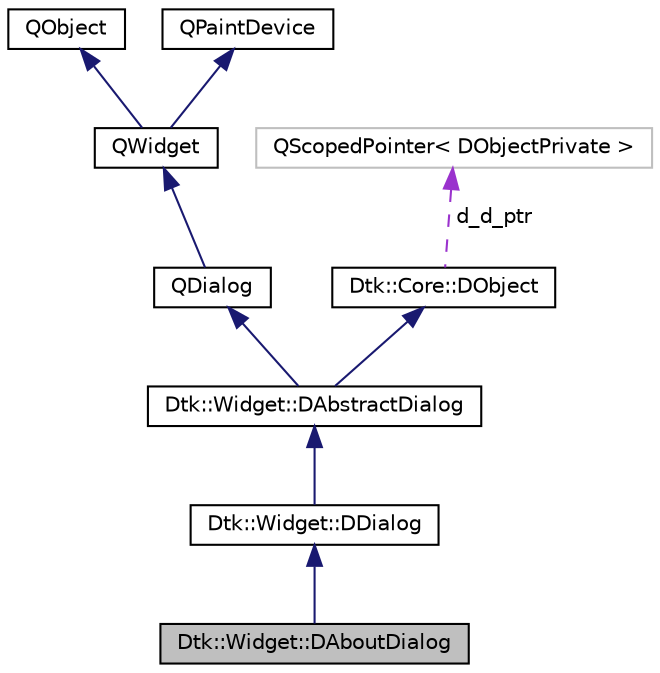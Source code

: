 digraph "Dtk::Widget::DAboutDialog"
{
  edge [fontname="Helvetica",fontsize="10",labelfontname="Helvetica",labelfontsize="10"];
  node [fontname="Helvetica",fontsize="10",shape=record];
  Node8 [label="Dtk::Widget::DAboutDialog",height=0.2,width=0.4,color="black", fillcolor="grey75", style="filled", fontcolor="black"];
  Node9 -> Node8 [dir="back",color="midnightblue",fontsize="10",style="solid",fontname="Helvetica"];
  Node9 [label="Dtk::Widget::DDialog",height=0.2,width=0.4,color="black", fillcolor="white", style="filled",URL="$class_dtk_1_1_widget_1_1_d_dialog.html",tooltip="可以使用 DDialog 类快速创建符合 DDE 风格的简要对话框窗口。 "];
  Node10 -> Node9 [dir="back",color="midnightblue",fontsize="10",style="solid",fontname="Helvetica"];
  Node10 [label="Dtk::Widget::DAbstractDialog",height=0.2,width=0.4,color="black", fillcolor="white", style="filled",URL="$class_dtk_1_1_widget_1_1_d_abstract_dialog.html",tooltip="可以使用 DAbstractDialog 类创建符合 DDE 风格的对话框窗口。 "];
  Node11 -> Node10 [dir="back",color="midnightblue",fontsize="10",style="solid",fontname="Helvetica"];
  Node11 [label="QDialog",height=0.2,width=0.4,color="black", fillcolor="white", style="filled",URL="/home/xmuli/project/dtk/tags/qtwidgets.tags$qdialog.html"];
  Node12 -> Node11 [dir="back",color="midnightblue",fontsize="10",style="solid",fontname="Helvetica"];
  Node12 [label="QWidget",height=0.2,width=0.4,color="black", fillcolor="white", style="filled",URL="/home/xmuli/project/dtk/tags/qtwidgets.tags$qwidget.html"];
  Node13 -> Node12 [dir="back",color="midnightblue",fontsize="10",style="solid",fontname="Helvetica"];
  Node13 [label="QObject",height=0.2,width=0.4,color="black", fillcolor="white", style="filled",URL="/home/xmuli/project/dtk/tags/qtcore.tags$qobject.html"];
  Node14 -> Node12 [dir="back",color="midnightblue",fontsize="10",style="solid",fontname="Helvetica"];
  Node14 [label="QPaintDevice",height=0.2,width=0.4,color="black", fillcolor="white", style="filled",URL="/home/xmuli/project/dtk/tags/qtgui.tags$qpaintdevice.html"];
  Node15 -> Node10 [dir="back",color="midnightblue",fontsize="10",style="solid",fontname="Helvetica"];
  Node15 [label="Dtk::Core::DObject",height=0.2,width=0.4,color="black", fillcolor="white", style="filled",URL="$class_dtk_1_1_core_1_1_d_object.html",tooltip="deepin-tool-kit 中所有公开类的祖先类。 "];
  Node16 -> Node15 [dir="back",color="darkorchid3",fontsize="10",style="dashed",label=" d_d_ptr" ,fontname="Helvetica"];
  Node16 [label="QScopedPointer\< DObjectPrivate \>",height=0.2,width=0.4,color="grey75", fillcolor="white", style="filled"];
}
